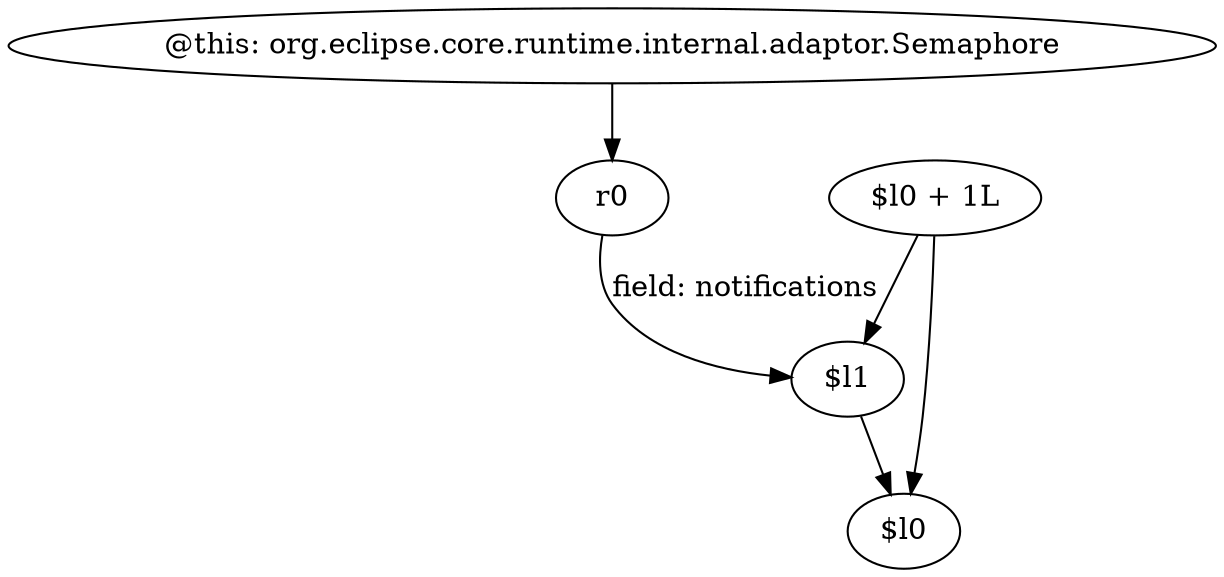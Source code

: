 digraph g {
0[label="@this: org.eclipse.core.runtime.internal.adaptor.Semaphore"]
1[label="r0"]
0->1[label=""]
2[label="$l1"]
3[label="$l0"]
2->3[label=""]
4[label="$l0 + 1L"]
4->2[label=""]
1->2[label="field: notifications"]
4->3[label=""]
}